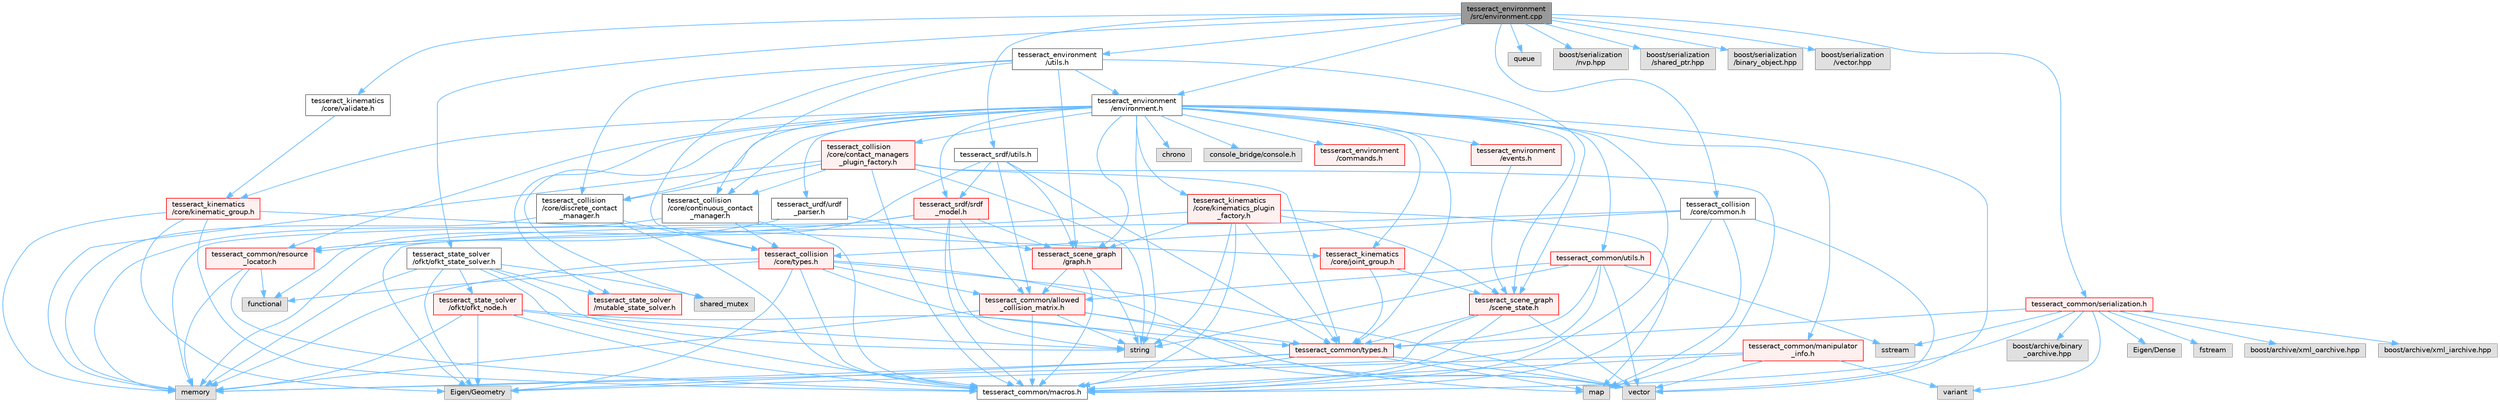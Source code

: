 digraph "tesseract_environment/src/environment.cpp"
{
 // LATEX_PDF_SIZE
  bgcolor="transparent";
  edge [fontname=Helvetica,fontsize=10,labelfontname=Helvetica,labelfontsize=10];
  node [fontname=Helvetica,fontsize=10,shape=box,height=0.2,width=0.4];
  Node1 [label="tesseract_environment\l/src/environment.cpp",height=0.2,width=0.4,color="gray40", fillcolor="grey60", style="filled", fontcolor="black",tooltip="Tesseract environment interface implementation."];
  Node1 -> Node2 [color="steelblue1",style="solid"];
  Node2 [label="tesseract_environment\l/environment.h",height=0.2,width=0.4,color="grey40", fillcolor="white", style="filled",URL="$de/d26/environment_8h.html",tooltip=" "];
  Node2 -> Node3 [color="steelblue1",style="solid"];
  Node3 [label="tesseract_common/macros.h",height=0.2,width=0.4,color="grey40", fillcolor="white", style="filled",URL="$de/d3c/macros_8h.html",tooltip="Common Tesseract Macros."];
  Node2 -> Node4 [color="steelblue1",style="solid"];
  Node4 [label="vector",height=0.2,width=0.4,color="grey60", fillcolor="#E0E0E0", style="filled",tooltip=" "];
  Node2 -> Node5 [color="steelblue1",style="solid"];
  Node5 [label="string",height=0.2,width=0.4,color="grey60", fillcolor="#E0E0E0", style="filled",tooltip=" "];
  Node2 -> Node6 [color="steelblue1",style="solid"];
  Node6 [label="shared_mutex",height=0.2,width=0.4,color="grey60", fillcolor="#E0E0E0", style="filled",tooltip=" "];
  Node2 -> Node7 [color="steelblue1",style="solid"];
  Node7 [label="chrono",height=0.2,width=0.4,color="grey60", fillcolor="#E0E0E0", style="filled",tooltip=" "];
  Node2 -> Node8 [color="steelblue1",style="solid"];
  Node8 [label="console_bridge/console.h",height=0.2,width=0.4,color="grey60", fillcolor="#E0E0E0", style="filled",tooltip=" "];
  Node2 -> Node9 [color="steelblue1",style="solid"];
  Node9 [label="tesseract_environment\l/commands.h",height=0.2,width=0.4,color="red", fillcolor="#FFF0F0", style="filled",URL="$d5/d90/commands_8h.html",tooltip="This contains classes for recording operations applied to the environment for tracking changes...."];
  Node2 -> Node69 [color="steelblue1",style="solid"];
  Node69 [label="tesseract_environment\l/events.h",height=0.2,width=0.4,color="red", fillcolor="#FFF0F0", style="filled",URL="$db/dd2/events_8h.html",tooltip="Tesseract Events."];
  Node69 -> Node70 [color="steelblue1",style="solid"];
  Node70 [label="tesseract_scene_graph\l/scene_state.h",height=0.2,width=0.4,color="red", fillcolor="#FFF0F0", style="filled",URL="$d7/dea/scene__state_8h.html",tooltip="This holds a state of the scene."];
  Node70 -> Node3 [color="steelblue1",style="solid"];
  Node70 -> Node4 [color="steelblue1",style="solid"];
  Node70 -> Node12 [color="steelblue1",style="solid"];
  Node12 [label="memory",height=0.2,width=0.4,color="grey60", fillcolor="#E0E0E0", style="filled",tooltip=" "];
  Node70 -> Node14 [color="steelblue1",style="solid"];
  Node14 [label="tesseract_common/types.h",height=0.2,width=0.4,color="red", fillcolor="#FFF0F0", style="filled",URL="$dd/ddb/tesseract__common_2include_2tesseract__common_2types_8h.html",tooltip="Common Tesseract Types."];
  Node14 -> Node3 [color="steelblue1",style="solid"];
  Node14 -> Node16 [color="steelblue1",style="solid"];
  Node16 [label="Eigen/Geometry",height=0.2,width=0.4,color="grey60", fillcolor="#E0E0E0", style="filled",tooltip=" "];
  Node14 -> Node4 [color="steelblue1",style="solid"];
  Node14 -> Node12 [color="steelblue1",style="solid"];
  Node14 -> Node17 [color="steelblue1",style="solid"];
  Node17 [label="map",height=0.2,width=0.4,color="grey60", fillcolor="#E0E0E0", style="filled",tooltip=" "];
  Node2 -> Node71 [color="steelblue1",style="solid"];
  Node71 [label="tesseract_collision\l/core/discrete_contact\l_manager.h",height=0.2,width=0.4,color="grey40", fillcolor="white", style="filled",URL="$db/d35/discrete__contact__manager_8h.html",tooltip="This is the discrete contact manager base class."];
  Node71 -> Node3 [color="steelblue1",style="solid"];
  Node71 -> Node12 [color="steelblue1",style="solid"];
  Node71 -> Node72 [color="steelblue1",style="solid"];
  Node72 [label="tesseract_collision\l/core/types.h",height=0.2,width=0.4,color="red", fillcolor="#FFF0F0", style="filled",URL="$d3/db3/tesseract__collision_2core_2include_2tesseract__collision_2core_2types_8h.html",tooltip="Tesseracts Collision Common Types."];
  Node72 -> Node3 [color="steelblue1",style="solid"];
  Node72 -> Node16 [color="steelblue1",style="solid"];
  Node72 -> Node4 [color="steelblue1",style="solid"];
  Node72 -> Node12 [color="steelblue1",style="solid"];
  Node72 -> Node17 [color="steelblue1",style="solid"];
  Node72 -> Node73 [color="steelblue1",style="solid"];
  Node73 [label="functional",height=0.2,width=0.4,color="grey60", fillcolor="#E0E0E0", style="filled",tooltip=" "];
  Node72 -> Node14 [color="steelblue1",style="solid"];
  Node72 -> Node40 [color="steelblue1",style="solid"];
  Node40 [label="tesseract_common/allowed\l_collision_matrix.h",height=0.2,width=0.4,color="red", fillcolor="#FFF0F0", style="filled",URL="$d2/d01/allowed__collision__matrix_8h.html",tooltip=" "];
  Node40 -> Node3 [color="steelblue1",style="solid"];
  Node40 -> Node5 [color="steelblue1",style="solid"];
  Node40 -> Node4 [color="steelblue1",style="solid"];
  Node40 -> Node12 [color="steelblue1",style="solid"];
  Node40 -> Node14 [color="steelblue1",style="solid"];
  Node2 -> Node74 [color="steelblue1",style="solid"];
  Node74 [label="tesseract_collision\l/core/continuous_contact\l_manager.h",height=0.2,width=0.4,color="grey40", fillcolor="white", style="filled",URL="$d6/d0f/continuous__contact__manager_8h.html",tooltip="This is the continuous contact manager base class."];
  Node74 -> Node3 [color="steelblue1",style="solid"];
  Node74 -> Node12 [color="steelblue1",style="solid"];
  Node74 -> Node72 [color="steelblue1",style="solid"];
  Node2 -> Node75 [color="steelblue1",style="solid"];
  Node75 [label="tesseract_collision\l/core/contact_managers\l_plugin_factory.h",height=0.2,width=0.4,color="red", fillcolor="#FFF0F0", style="filled",URL="$da/d56/contact__managers__plugin__factory_8h.html",tooltip="Factory for loading contact managers as plugins."];
  Node75 -> Node3 [color="steelblue1",style="solid"];
  Node75 -> Node5 [color="steelblue1",style="solid"];
  Node75 -> Node12 [color="steelblue1",style="solid"];
  Node75 -> Node17 [color="steelblue1",style="solid"];
  Node75 -> Node71 [color="steelblue1",style="solid"];
  Node75 -> Node74 [color="steelblue1",style="solid"];
  Node75 -> Node14 [color="steelblue1",style="solid"];
  Node2 -> Node42 [color="steelblue1",style="solid"];
  Node42 [label="tesseract_scene_graph\l/graph.h",height=0.2,width=0.4,color="red", fillcolor="#FFF0F0", style="filled",URL="$d6/df3/graph_8h.html",tooltip="A basic scene graph using boost."];
  Node42 -> Node3 [color="steelblue1",style="solid"];
  Node42 -> Node5 [color="steelblue1",style="solid"];
  Node42 -> Node40 [color="steelblue1",style="solid"];
  Node2 -> Node70 [color="steelblue1",style="solid"];
  Node2 -> Node89 [color="steelblue1",style="solid"];
  Node89 [label="tesseract_state_solver\l/mutable_state_solver.h",height=0.2,width=0.4,color="red", fillcolor="#FFF0F0", style="filled",URL="$d3/d54/mutable__state__solver_8h.html",tooltip="Tesseract Scene Graph Mutable State Solver Interface ."];
  Node2 -> Node91 [color="steelblue1",style="solid"];
  Node91 [label="tesseract_urdf/urdf\l_parser.h",height=0.2,width=0.4,color="grey40", fillcolor="white", style="filled",URL="$d8/dec/urdf__parser_8h.html",tooltip="A urdf parser for tesseract."];
  Node91 -> Node42 [color="steelblue1",style="solid"];
  Node91 -> Node92 [color="steelblue1",style="solid"];
  Node92 [label="tesseract_common/resource\l_locator.h",height=0.2,width=0.4,color="red", fillcolor="#FFF0F0", style="filled",URL="$d3/d95/resource__locator_8h.html",tooltip="Locate and retrieve resource data."];
  Node92 -> Node3 [color="steelblue1",style="solid"];
  Node92 -> Node73 [color="steelblue1",style="solid"];
  Node92 -> Node12 [color="steelblue1",style="solid"];
  Node2 -> Node93 [color="steelblue1",style="solid"];
  Node93 [label="tesseract_srdf/srdf\l_model.h",height=0.2,width=0.4,color="red", fillcolor="#FFF0F0", style="filled",URL="$d0/d42/srdf__model_8h.html",tooltip="Parse srdf xml."];
  Node93 -> Node3 [color="steelblue1",style="solid"];
  Node93 -> Node5 [color="steelblue1",style="solid"];
  Node93 -> Node12 [color="steelblue1",style="solid"];
  Node93 -> Node42 [color="steelblue1",style="solid"];
  Node93 -> Node40 [color="steelblue1",style="solid"];
  Node93 -> Node92 [color="steelblue1",style="solid"];
  Node2 -> Node92 [color="steelblue1",style="solid"];
  Node2 -> Node94 [color="steelblue1",style="solid"];
  Node94 [label="tesseract_common/manipulator\l_info.h",height=0.2,width=0.4,color="red", fillcolor="#FFF0F0", style="filled",URL="$d5/df5/manipulator__info_8h.html",tooltip=" "];
  Node94 -> Node3 [color="steelblue1",style="solid"];
  Node94 -> Node4 [color="steelblue1",style="solid"];
  Node94 -> Node95 [color="steelblue1",style="solid"];
  Node95 [label="variant",height=0.2,width=0.4,color="grey60", fillcolor="#E0E0E0", style="filled",tooltip=" "];
  Node94 -> Node16 [color="steelblue1",style="solid"];
  Node2 -> Node14 [color="steelblue1",style="solid"];
  Node2 -> Node33 [color="steelblue1",style="solid"];
  Node33 [label="tesseract_common/utils.h",height=0.2,width=0.4,color="red", fillcolor="#FFF0F0", style="filled",URL="$dc/d79/tesseract__common_2include_2tesseract__common_2utils_8h.html",tooltip="Common Tesseract Utility Functions."];
  Node33 -> Node3 [color="steelblue1",style="solid"];
  Node33 -> Node4 [color="steelblue1",style="solid"];
  Node33 -> Node5 [color="steelblue1",style="solid"];
  Node33 -> Node34 [color="steelblue1",style="solid"];
  Node34 [label="sstream",height=0.2,width=0.4,color="grey60", fillcolor="#E0E0E0", style="filled",tooltip=" "];
  Node33 -> Node40 [color="steelblue1",style="solid"];
  Node33 -> Node14 [color="steelblue1",style="solid"];
  Node2 -> Node96 [color="steelblue1",style="solid"];
  Node96 [label="tesseract_kinematics\l/core/joint_group.h",height=0.2,width=0.4,color="red", fillcolor="#FFF0F0", style="filled",URL="$db/d8d/joint__group_8h.html",tooltip="A joint group with forward kinematics, Jacobian, limits methods."];
  Node96 -> Node14 [color="steelblue1",style="solid"];
  Node96 -> Node70 [color="steelblue1",style="solid"];
  Node2 -> Node104 [color="steelblue1",style="solid"];
  Node104 [label="tesseract_kinematics\l/core/kinematic_group.h",height=0.2,width=0.4,color="red", fillcolor="#FFF0F0", style="filled",URL="$d4/d3a/kinematic__group_8h.html",tooltip="A kinematic group with forward and inverse kinematics methods."];
  Node104 -> Node3 [color="steelblue1",style="solid"];
  Node104 -> Node12 [color="steelblue1",style="solid"];
  Node104 -> Node16 [color="steelblue1",style="solid"];
  Node104 -> Node96 [color="steelblue1",style="solid"];
  Node2 -> Node107 [color="steelblue1",style="solid"];
  Node107 [label="tesseract_kinematics\l/core/kinematics_plugin\l_factory.h",height=0.2,width=0.4,color="red", fillcolor="#FFF0F0", style="filled",URL="$d0/d3c/kinematics__plugin__factory_8h.html",tooltip="Kinematics Plugin Factory."];
  Node107 -> Node3 [color="steelblue1",style="solid"];
  Node107 -> Node5 [color="steelblue1",style="solid"];
  Node107 -> Node12 [color="steelblue1",style="solid"];
  Node107 -> Node17 [color="steelblue1",style="solid"];
  Node107 -> Node42 [color="steelblue1",style="solid"];
  Node107 -> Node70 [color="steelblue1",style="solid"];
  Node107 -> Node14 [color="steelblue1",style="solid"];
  Node1 -> Node109 [color="steelblue1",style="solid"];
  Node109 [label="tesseract_environment\l/utils.h",height=0.2,width=0.4,color="grey40", fillcolor="white", style="filled",URL="$d9/d71/tesseract__environment_2include_2tesseract__environment_2utils_8h.html",tooltip="Tesseract Environment Utility Functions."];
  Node109 -> Node42 [color="steelblue1",style="solid"];
  Node109 -> Node70 [color="steelblue1",style="solid"];
  Node109 -> Node74 [color="steelblue1",style="solid"];
  Node109 -> Node71 [color="steelblue1",style="solid"];
  Node109 -> Node72 [color="steelblue1",style="solid"];
  Node109 -> Node2 [color="steelblue1",style="solid"];
  Node1 -> Node110 [color="steelblue1",style="solid"];
  Node110 [label="tesseract_collision\l/core/common.h",height=0.2,width=0.4,color="grey40", fillcolor="white", style="filled",URL="$dc/d54/common_8h.html",tooltip="This is a collection of common methods."];
  Node110 -> Node3 [color="steelblue1",style="solid"];
  Node110 -> Node17 [color="steelblue1",style="solid"];
  Node110 -> Node4 [color="steelblue1",style="solid"];
  Node110 -> Node16 [color="steelblue1",style="solid"];
  Node110 -> Node72 [color="steelblue1",style="solid"];
  Node1 -> Node111 [color="steelblue1",style="solid"];
  Node111 [label="tesseract_srdf/utils.h",height=0.2,width=0.4,color="grey40", fillcolor="white", style="filled",URL="$dd/d02/tesseract__srdf_2include_2tesseract__srdf_2utils_8h.html",tooltip="Tesseract SRDF utility functions."];
  Node111 -> Node73 [color="steelblue1",style="solid"];
  Node111 -> Node40 [color="steelblue1",style="solid"];
  Node111 -> Node14 [color="steelblue1",style="solid"];
  Node111 -> Node42 [color="steelblue1",style="solid"];
  Node111 -> Node93 [color="steelblue1",style="solid"];
  Node1 -> Node112 [color="steelblue1",style="solid"];
  Node112 [label="tesseract_state_solver\l/ofkt/ofkt_state_solver.h",height=0.2,width=0.4,color="grey40", fillcolor="white", style="filled",URL="$d9/dfa/ofkt__state__solver_8h.html",tooltip="A implementation of the Optimized Forward Kinematic Tree as a state solver."];
  Node112 -> Node3 [color="steelblue1",style="solid"];
  Node112 -> Node16 [color="steelblue1",style="solid"];
  Node112 -> Node12 [color="steelblue1",style="solid"];
  Node112 -> Node5 [color="steelblue1",style="solid"];
  Node112 -> Node6 [color="steelblue1",style="solid"];
  Node112 -> Node89 [color="steelblue1",style="solid"];
  Node112 -> Node113 [color="steelblue1",style="solid"];
  Node113 [label="tesseract_state_solver\l/ofkt/ofkt_node.h",height=0.2,width=0.4,color="red", fillcolor="#FFF0F0", style="filled",URL="$d0/d66/ofkt__node_8h.html",tooltip="A implementation of the Optimized Forward Kinematic Tree Node."];
  Node113 -> Node3 [color="steelblue1",style="solid"];
  Node113 -> Node16 [color="steelblue1",style="solid"];
  Node113 -> Node12 [color="steelblue1",style="solid"];
  Node113 -> Node5 [color="steelblue1",style="solid"];
  Node113 -> Node4 [color="steelblue1",style="solid"];
  Node1 -> Node114 [color="steelblue1",style="solid"];
  Node114 [label="tesseract_kinematics\l/core/validate.h",height=0.2,width=0.4,color="grey40", fillcolor="white", style="filled",URL="$dc/dfb/validate_8h.html",tooltip="This contains utility function validate things like forward kinematics match inverse kinematics."];
  Node114 -> Node104 [color="steelblue1",style="solid"];
  Node1 -> Node115 [color="steelblue1",style="solid"];
  Node115 [label="queue",height=0.2,width=0.4,color="grey60", fillcolor="#E0E0E0", style="filled",tooltip=" "];
  Node1 -> Node116 [color="steelblue1",style="solid"];
  Node116 [label="boost/serialization\l/nvp.hpp",height=0.2,width=0.4,color="grey60", fillcolor="#E0E0E0", style="filled",tooltip=" "];
  Node1 -> Node117 [color="steelblue1",style="solid"];
  Node117 [label="boost/serialization\l/shared_ptr.hpp",height=0.2,width=0.4,color="grey60", fillcolor="#E0E0E0", style="filled",tooltip=" "];
  Node1 -> Node118 [color="steelblue1",style="solid"];
  Node118 [label="boost/serialization\l/binary_object.hpp",height=0.2,width=0.4,color="grey60", fillcolor="#E0E0E0", style="filled",tooltip=" "];
  Node1 -> Node119 [color="steelblue1",style="solid"];
  Node119 [label="boost/serialization\l/vector.hpp",height=0.2,width=0.4,color="grey60", fillcolor="#E0E0E0", style="filled",tooltip=" "];
  Node1 -> Node120 [color="steelblue1",style="solid"];
  Node120 [label="tesseract_common/serialization.h",height=0.2,width=0.4,color="red", fillcolor="#FFF0F0", style="filled",URL="$dc/d7d/tesseract__common_2include_2tesseract__common_2serialization_8h.html",tooltip="Additional Boost serialization wrappers."];
  Node120 -> Node3 [color="steelblue1",style="solid"];
  Node120 -> Node95 [color="steelblue1",style="solid"];
  Node120 -> Node121 [color="steelblue1",style="solid"];
  Node121 [label="Eigen/Dense",height=0.2,width=0.4,color="grey60", fillcolor="#E0E0E0", style="filled",tooltip=" "];
  Node120 -> Node122 [color="steelblue1",style="solid"];
  Node122 [label="fstream",height=0.2,width=0.4,color="grey60", fillcolor="#E0E0E0", style="filled",tooltip=" "];
  Node120 -> Node34 [color="steelblue1",style="solid"];
  Node120 -> Node123 [color="steelblue1",style="solid"];
  Node123 [label="boost/archive/xml_oarchive.hpp",height=0.2,width=0.4,color="grey60", fillcolor="#E0E0E0", style="filled",tooltip=" "];
  Node120 -> Node124 [color="steelblue1",style="solid"];
  Node124 [label="boost/archive/xml_iarchive.hpp",height=0.2,width=0.4,color="grey60", fillcolor="#E0E0E0", style="filled",tooltip=" "];
  Node120 -> Node125 [color="steelblue1",style="solid"];
  Node125 [label="boost/archive/binary\l_oarchive.hpp",height=0.2,width=0.4,color="grey60", fillcolor="#E0E0E0", style="filled",tooltip=" "];
  Node120 -> Node14 [color="steelblue1",style="solid"];
}
